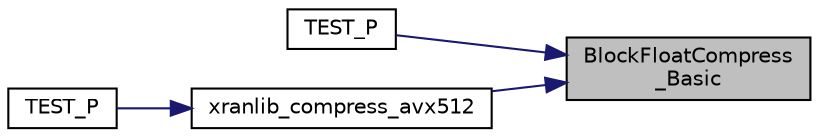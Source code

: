 digraph "BlockFloatCompress_Basic"
{
 // LATEX_PDF_SIZE
  edge [fontname="Helvetica",fontsize="10",labelfontname="Helvetica",labelfontsize="10"];
  node [fontname="Helvetica",fontsize="10",shape=record];
  rankdir="RL";
  Node1 [label="BlockFloatCompress\l_Basic",height=0.2,width=0.4,color="black", fillcolor="grey75", style="filled", fontcolor="black",tooltip="Reference compression."];
  Node1 -> Node2 [dir="back",color="midnightblue",fontsize="10",style="solid",fontname="Helvetica"];
  Node2 [label="TEST_P",height=0.2,width=0.4,color="black", fillcolor="white", style="filled",URL="$compander__functional_8cc.html#a53f55fd621ce0edd0b50933321ae7ade",tooltip=" "];
  Node1 -> Node3 [dir="back",color="midnightblue",fontsize="10",style="solid",fontname="Helvetica"];
  Node3 [label="xranlib_compress_avx512",height=0.2,width=0.4,color="black", fillcolor="white", style="filled",URL="$xran__compression_8cpp.html#a0651de68e87558106615163f96b3e599",tooltip=" "];
  Node3 -> Node4 [dir="back",color="midnightblue",fontsize="10",style="solid",fontname="Helvetica"];
  Node4 [label="TEST_P",height=0.2,width=0.4,color="black", fillcolor="white", style="filled",URL="$compander__functional_8cc.html#a45d64e11a1ecc040577b7f22b27dde51",tooltip=" "];
}
